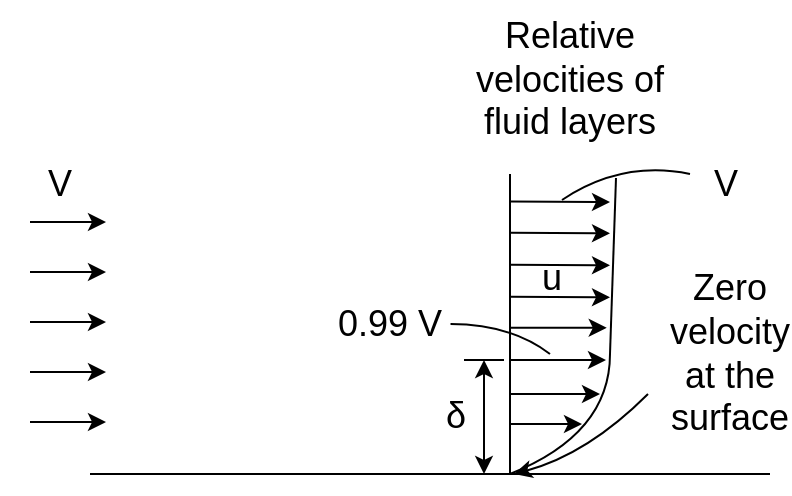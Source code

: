 <mxfile version="26.2.5">
  <diagram name="Page-1" id="pRdg2R33LH49ETcJ7exT">
    <mxGraphModel dx="689" dy="349" grid="0" gridSize="10" guides="1" tooltips="1" connect="1" arrows="1" fold="1" page="1" pageScale="1" pageWidth="827" pageHeight="1169" math="0" shadow="0">
      <root>
        <mxCell id="0" />
        <mxCell id="1" parent="0" />
        <mxCell id="AhtVeY3CleZHT6qBiIZ0-2" value="" style="endArrow=none;html=1;rounded=0;" parent="1" edge="1">
          <mxGeometry width="50" height="50" relative="1" as="geometry">
            <mxPoint x="120" y="640" as="sourcePoint" />
            <mxPoint x="460" y="640" as="targetPoint" />
          </mxGeometry>
        </mxCell>
        <mxCell id="AhtVeY3CleZHT6qBiIZ0-3" value="" style="endArrow=none;html=1;rounded=0;" parent="1" edge="1">
          <mxGeometry width="50" height="50" relative="1" as="geometry">
            <mxPoint x="330" y="640" as="sourcePoint" />
            <mxPoint x="330" y="490" as="targetPoint" />
          </mxGeometry>
        </mxCell>
        <mxCell id="AhtVeY3CleZHT6qBiIZ0-4" value="" style="endArrow=none;html=1;rounded=0;curved=1;" parent="1" edge="1">
          <mxGeometry width="50" height="50" relative="1" as="geometry">
            <mxPoint x="330" y="640" as="sourcePoint" />
            <mxPoint x="380" y="580" as="targetPoint" />
            <Array as="points">
              <mxPoint x="380" y="620" />
            </Array>
          </mxGeometry>
        </mxCell>
        <mxCell id="AhtVeY3CleZHT6qBiIZ0-5" value="" style="endArrow=none;html=1;rounded=0;" parent="1" edge="1">
          <mxGeometry width="50" height="50" relative="1" as="geometry">
            <mxPoint x="380" y="580" as="sourcePoint" />
            <mxPoint x="383" y="492" as="targetPoint" />
          </mxGeometry>
        </mxCell>
        <mxCell id="AhtVeY3CleZHT6qBiIZ0-6" value="" style="endArrow=classic;html=1;rounded=0;" parent="1" edge="1">
          <mxGeometry width="50" height="50" relative="1" as="geometry">
            <mxPoint x="90" y="614" as="sourcePoint" />
            <mxPoint x="128" y="614" as="targetPoint" />
          </mxGeometry>
        </mxCell>
        <mxCell id="AhtVeY3CleZHT6qBiIZ0-7" value="" style="endArrow=classic;html=1;rounded=0;" parent="1" edge="1">
          <mxGeometry width="50" height="50" relative="1" as="geometry">
            <mxPoint x="90" y="589" as="sourcePoint" />
            <mxPoint x="128" y="589" as="targetPoint" />
          </mxGeometry>
        </mxCell>
        <mxCell id="AhtVeY3CleZHT6qBiIZ0-8" value="" style="endArrow=classic;html=1;rounded=0;" parent="1" edge="1">
          <mxGeometry width="50" height="50" relative="1" as="geometry">
            <mxPoint x="90" y="564" as="sourcePoint" />
            <mxPoint x="128" y="564" as="targetPoint" />
          </mxGeometry>
        </mxCell>
        <mxCell id="AhtVeY3CleZHT6qBiIZ0-9" value="" style="endArrow=classic;html=1;rounded=0;" parent="1" edge="1">
          <mxGeometry width="50" height="50" relative="1" as="geometry">
            <mxPoint x="90" y="539" as="sourcePoint" />
            <mxPoint x="128" y="539" as="targetPoint" />
          </mxGeometry>
        </mxCell>
        <mxCell id="AhtVeY3CleZHT6qBiIZ0-10" value="" style="endArrow=classic;html=1;rounded=0;" parent="1" edge="1">
          <mxGeometry width="50" height="50" relative="1" as="geometry">
            <mxPoint x="90" y="514" as="sourcePoint" />
            <mxPoint x="128" y="514" as="targetPoint" />
          </mxGeometry>
        </mxCell>
        <mxCell id="AhtVeY3CleZHT6qBiIZ0-11" value="&lt;font style=&quot;font-size: 18px;&quot;&gt;V&lt;/font&gt;" style="text;html=1;align=center;verticalAlign=middle;whiteSpace=wrap;rounded=0;" parent="1" vertex="1">
          <mxGeometry x="75" y="480" width="60" height="30" as="geometry" />
        </mxCell>
        <mxCell id="AhtVeY3CleZHT6qBiIZ0-12" value="&lt;font style=&quot;font-size: 18px;&quot;&gt;V&lt;/font&gt;" style="text;html=1;align=center;verticalAlign=middle;whiteSpace=wrap;rounded=0;" parent="1" vertex="1">
          <mxGeometry x="408" y="480" width="60" height="30" as="geometry" />
        </mxCell>
        <mxCell id="AhtVeY3CleZHT6qBiIZ0-14" value="&lt;font style=&quot;font-size: 18px;&quot;&gt;Zero velocity at the surface&lt;/font&gt;" style="text;html=1;align=center;verticalAlign=middle;whiteSpace=wrap;rounded=0;" parent="1" vertex="1">
          <mxGeometry x="410" y="510" width="60" height="140" as="geometry" />
        </mxCell>
        <mxCell id="AhtVeY3CleZHT6qBiIZ0-15" value="&lt;font style=&quot;font-size: 18px;&quot;&gt;0.99 V&lt;/font&gt;" style="text;html=1;align=center;verticalAlign=middle;whiteSpace=wrap;rounded=0;" parent="1" vertex="1">
          <mxGeometry x="240.26" y="550" width="60" height="30" as="geometry" />
        </mxCell>
        <mxCell id="AhtVeY3CleZHT6qBiIZ0-16" value="&lt;span style=&quot;font-family: &amp;quot;Google Sans&amp;quot;, Arial, sans-serif; font-size: 18px; text-align: start;&quot;&gt;&lt;font style=&quot;color: rgb(0, 0, 0);&quot;&gt;δ&lt;/font&gt;&lt;/span&gt;" style="text;html=1;align=center;verticalAlign=middle;whiteSpace=wrap;rounded=0;" parent="1" vertex="1">
          <mxGeometry x="273" y="596" width="60" height="30" as="geometry" />
        </mxCell>
        <mxCell id="AhtVeY3CleZHT6qBiIZ0-17" value="" style="endArrow=classic;startArrow=classic;html=1;rounded=0;" parent="1" edge="1">
          <mxGeometry width="50" height="50" relative="1" as="geometry">
            <mxPoint x="317" y="640" as="sourcePoint" />
            <mxPoint x="317" y="583" as="targetPoint" />
          </mxGeometry>
        </mxCell>
        <mxCell id="AhtVeY3CleZHT6qBiIZ0-18" value="" style="endArrow=none;html=1;rounded=0;" parent="1" edge="1">
          <mxGeometry width="50" height="50" relative="1" as="geometry">
            <mxPoint x="307" y="583" as="sourcePoint" />
            <mxPoint x="327" y="583" as="targetPoint" />
          </mxGeometry>
        </mxCell>
        <mxCell id="AhtVeY3CleZHT6qBiIZ0-19" value="" style="endArrow=none;html=1;rounded=0;curved=1;" parent="1" edge="1">
          <mxGeometry width="50" height="50" relative="1" as="geometry">
            <mxPoint x="300.26" y="565" as="sourcePoint" />
            <mxPoint x="350" y="580" as="targetPoint" />
            <Array as="points">
              <mxPoint x="330.26" y="565" />
            </Array>
          </mxGeometry>
        </mxCell>
        <mxCell id="AhtVeY3CleZHT6qBiIZ0-20" value="" style="endArrow=classic;html=1;rounded=0;curved=1;" parent="1" edge="1">
          <mxGeometry width="50" height="50" relative="1" as="geometry">
            <mxPoint x="399" y="600" as="sourcePoint" />
            <mxPoint x="332" y="640" as="targetPoint" />
            <Array as="points">
              <mxPoint x="369" y="630" />
            </Array>
          </mxGeometry>
        </mxCell>
        <mxCell id="AhtVeY3CleZHT6qBiIZ0-22" value="&lt;font style=&quot;font-size: 18px;&quot;&gt;Relative velocities of fluid layers&lt;/font&gt;" style="text;html=1;align=center;verticalAlign=middle;whiteSpace=wrap;rounded=0;" parent="1" vertex="1">
          <mxGeometry x="310.26" y="403" width="99.74" height="80" as="geometry" />
        </mxCell>
        <mxCell id="AhtVeY3CleZHT6qBiIZ0-23" value="&lt;font style=&quot;font-size: 18px;&quot;&gt;u&lt;/font&gt;" style="text;html=1;align=center;verticalAlign=middle;whiteSpace=wrap;rounded=0;" parent="1" vertex="1">
          <mxGeometry x="321" y="527" width="60" height="30" as="geometry" />
        </mxCell>
        <mxCell id="AhtVeY3CleZHT6qBiIZ0-24" value="" style="endArrow=none;html=1;rounded=0;curved=1;" parent="1" edge="1">
          <mxGeometry width="50" height="50" relative="1" as="geometry">
            <mxPoint x="356" y="503" as="sourcePoint" />
            <mxPoint x="420" y="490" as="targetPoint" />
            <Array as="points">
              <mxPoint x="386" y="483" />
            </Array>
          </mxGeometry>
        </mxCell>
        <mxCell id="AhtVeY3CleZHT6qBiIZ0-25" value="" style="endArrow=classic;html=1;rounded=0;" parent="1" edge="1">
          <mxGeometry width="50" height="50" relative="1" as="geometry">
            <mxPoint x="330" y="503.72" as="sourcePoint" />
            <mxPoint x="380" y="504" as="targetPoint" />
          </mxGeometry>
        </mxCell>
        <mxCell id="AhtVeY3CleZHT6qBiIZ0-26" value="" style="endArrow=classic;html=1;rounded=0;" parent="1" edge="1">
          <mxGeometry width="50" height="50" relative="1" as="geometry">
            <mxPoint x="330" y="519.36" as="sourcePoint" />
            <mxPoint x="380" y="519.64" as="targetPoint" />
          </mxGeometry>
        </mxCell>
        <mxCell id="AhtVeY3CleZHT6qBiIZ0-27" value="" style="endArrow=classic;html=1;rounded=0;" parent="1" edge="1">
          <mxGeometry width="50" height="50" relative="1" as="geometry">
            <mxPoint x="330" y="535.36" as="sourcePoint" />
            <mxPoint x="380" y="535.64" as="targetPoint" />
          </mxGeometry>
        </mxCell>
        <mxCell id="AhtVeY3CleZHT6qBiIZ0-28" value="" style="endArrow=classic;html=1;rounded=0;" parent="1" edge="1">
          <mxGeometry width="50" height="50" relative="1" as="geometry">
            <mxPoint x="330" y="551.36" as="sourcePoint" />
            <mxPoint x="380" y="551.64" as="targetPoint" />
          </mxGeometry>
        </mxCell>
        <mxCell id="AhtVeY3CleZHT6qBiIZ0-29" value="" style="endArrow=classic;html=1;rounded=0;" parent="1" edge="1">
          <mxGeometry width="50" height="50" relative="1" as="geometry">
            <mxPoint x="329.63" y="566.93" as="sourcePoint" />
            <mxPoint x="378.37" y="566.93" as="targetPoint" />
          </mxGeometry>
        </mxCell>
        <mxCell id="AhtVeY3CleZHT6qBiIZ0-30" value="" style="endArrow=classic;html=1;rounded=0;" parent="1" edge="1">
          <mxGeometry width="50" height="50" relative="1" as="geometry">
            <mxPoint x="330" y="583" as="sourcePoint" />
            <mxPoint x="378" y="583" as="targetPoint" />
          </mxGeometry>
        </mxCell>
        <mxCell id="AhtVeY3CleZHT6qBiIZ0-31" value="" style="endArrow=classic;html=1;rounded=0;" parent="1" edge="1">
          <mxGeometry width="50" height="50" relative="1" as="geometry">
            <mxPoint x="330" y="600" as="sourcePoint" />
            <mxPoint x="375" y="600" as="targetPoint" />
          </mxGeometry>
        </mxCell>
        <mxCell id="AhtVeY3CleZHT6qBiIZ0-32" value="" style="endArrow=classic;html=1;rounded=0;" parent="1" edge="1">
          <mxGeometry width="50" height="50" relative="1" as="geometry">
            <mxPoint x="330" y="615" as="sourcePoint" />
            <mxPoint x="366" y="615" as="targetPoint" />
          </mxGeometry>
        </mxCell>
      </root>
    </mxGraphModel>
  </diagram>
</mxfile>
